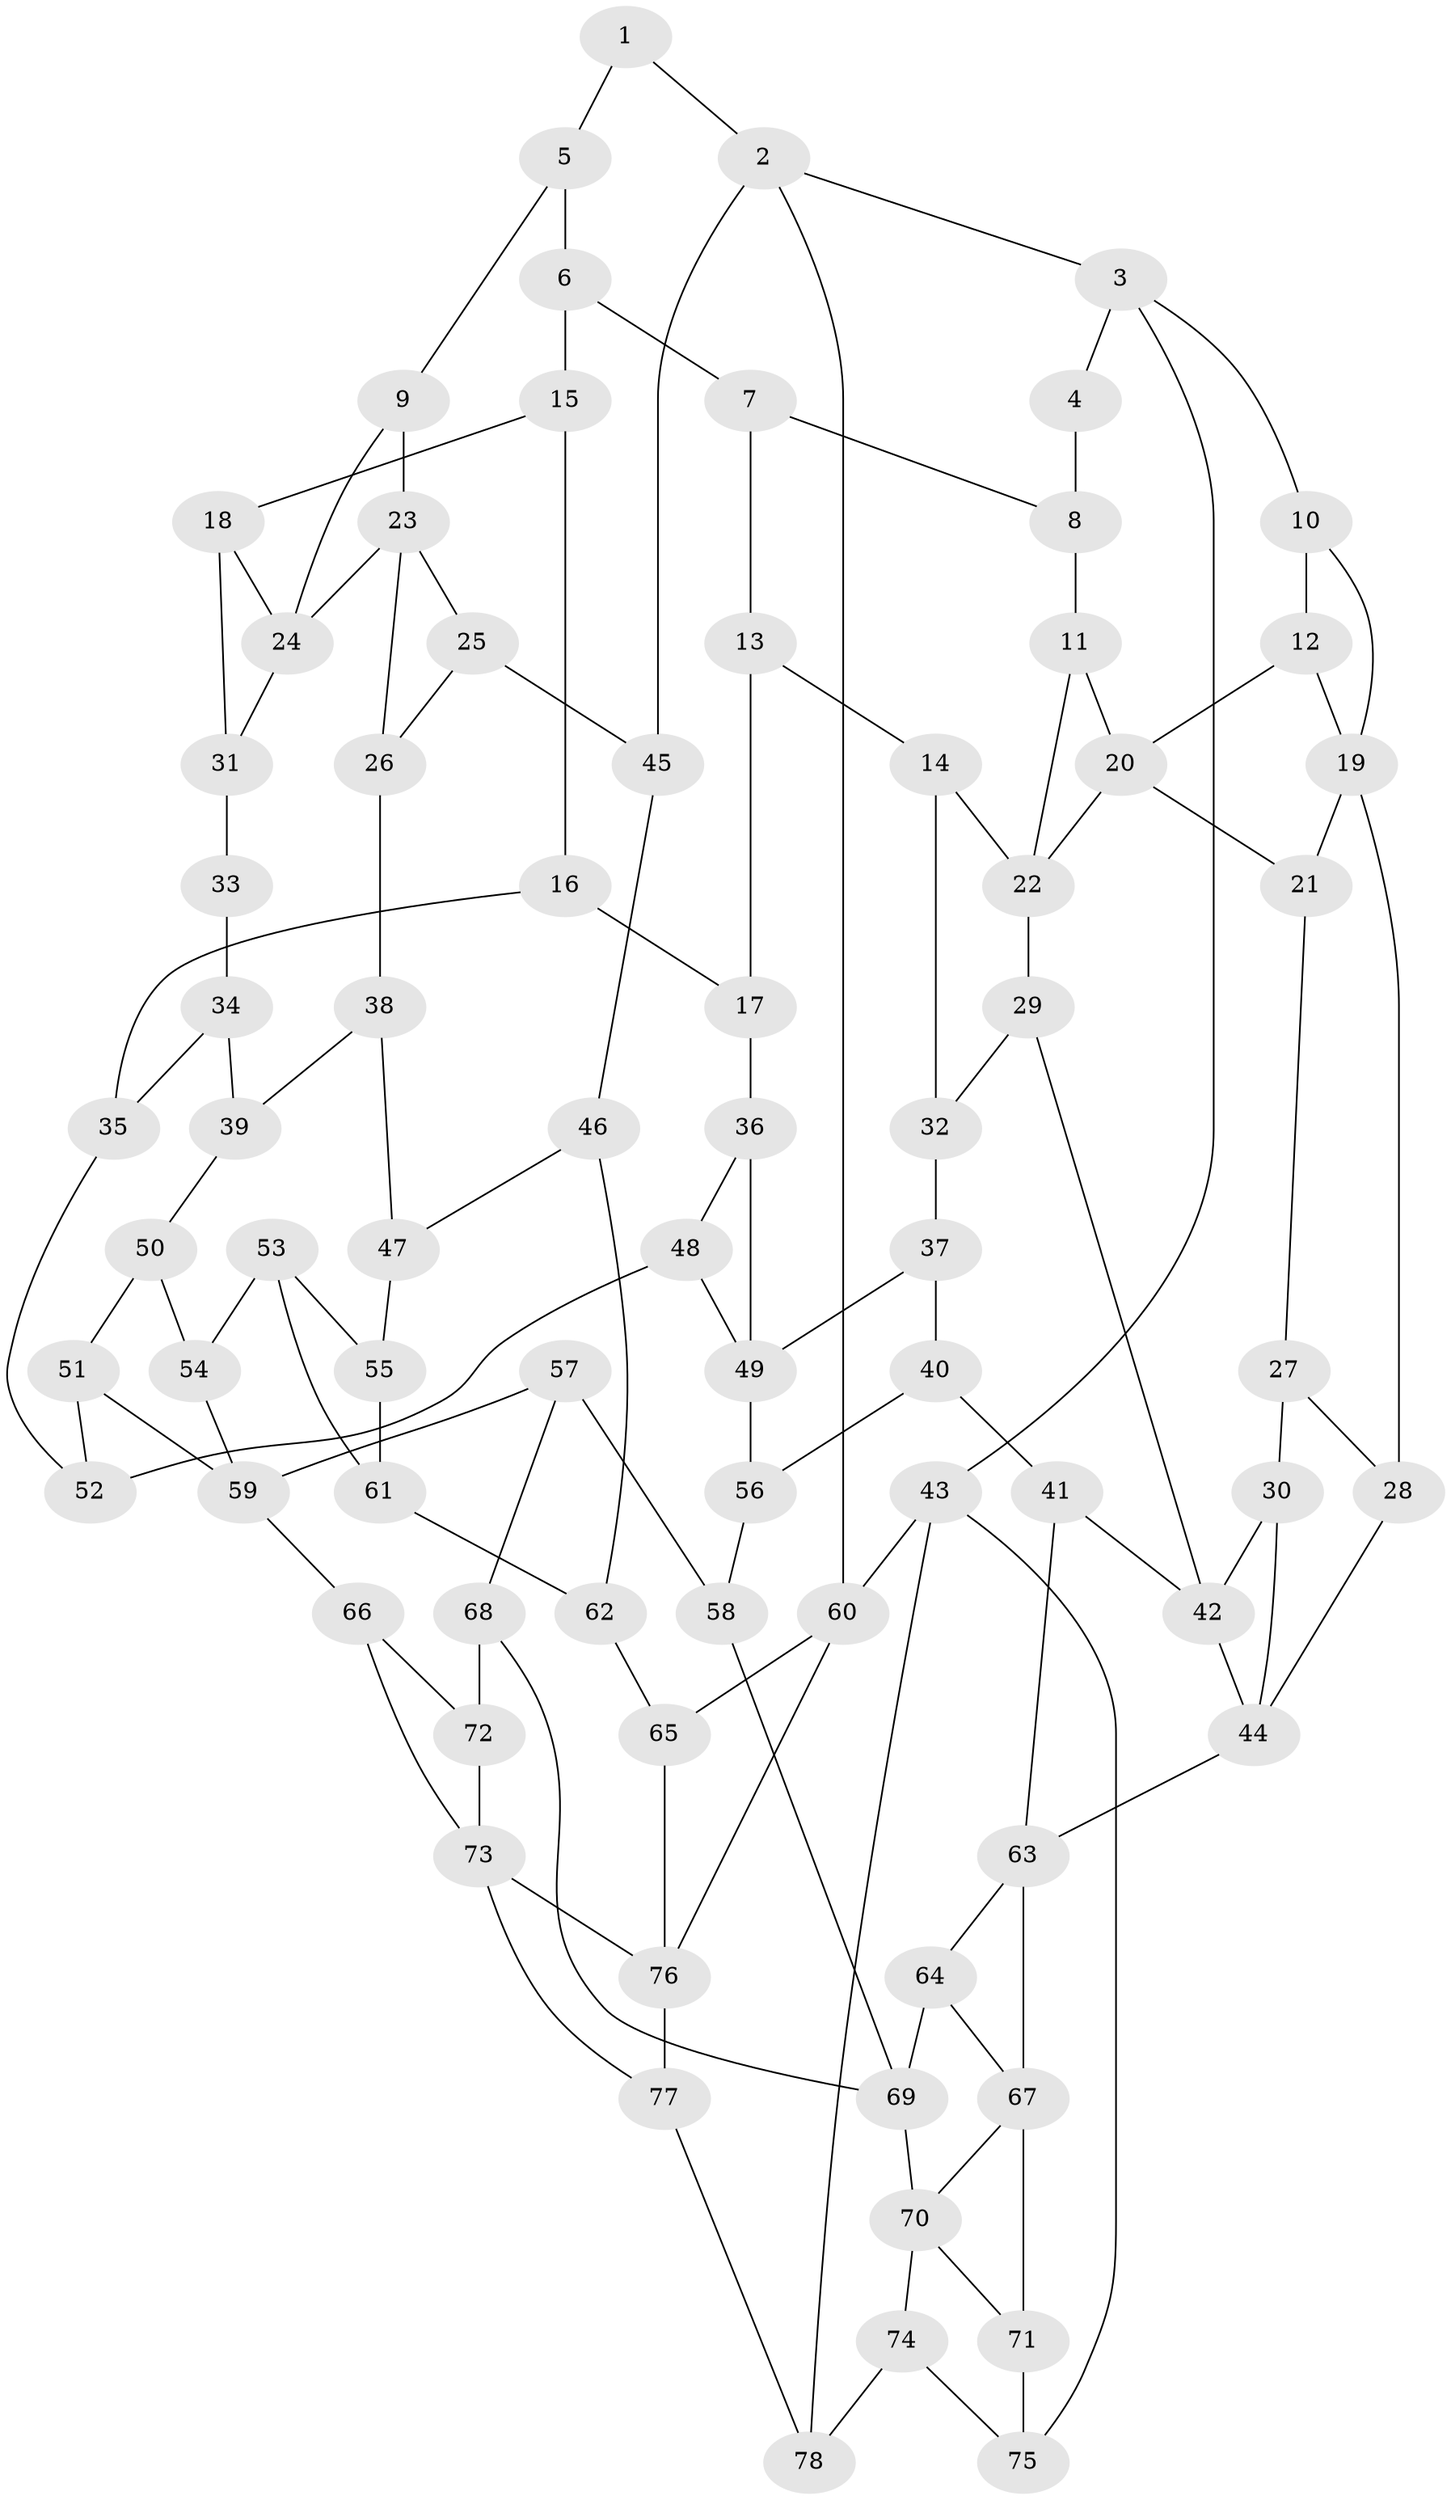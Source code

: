 // original degree distribution, {3: 0.01818181818181818, 6: 0.2727272727272727, 4: 0.2909090909090909, 5: 0.41818181818181815}
// Generated by graph-tools (version 1.1) at 2025/38/03/04/25 23:38:26]
// undirected, 78 vertices, 125 edges
graph export_dot {
  node [color=gray90,style=filled];
  1;
  2;
  3;
  4;
  5;
  6;
  7;
  8;
  9;
  10;
  11;
  12;
  13;
  14;
  15;
  16;
  17;
  18;
  19;
  20;
  21;
  22;
  23;
  24;
  25;
  26;
  27;
  28;
  29;
  30;
  31;
  32;
  33;
  34;
  35;
  36;
  37;
  38;
  39;
  40;
  41;
  42;
  43;
  44;
  45;
  46;
  47;
  48;
  49;
  50;
  51;
  52;
  53;
  54;
  55;
  56;
  57;
  58;
  59;
  60;
  61;
  62;
  63;
  64;
  65;
  66;
  67;
  68;
  69;
  70;
  71;
  72;
  73;
  74;
  75;
  76;
  77;
  78;
  1 -- 2 [weight=1.0];
  1 -- 5 [weight=1.0];
  2 -- 3 [weight=1.0];
  2 -- 45 [weight=1.0];
  2 -- 60 [weight=1.0];
  3 -- 4 [weight=1.0];
  3 -- 10 [weight=1.0];
  3 -- 43 [weight=1.0];
  4 -- 8 [weight=1.0];
  5 -- 6 [weight=1.0];
  5 -- 9 [weight=1.0];
  6 -- 7 [weight=1.0];
  6 -- 15 [weight=1.0];
  7 -- 8 [weight=1.0];
  7 -- 13 [weight=1.0];
  8 -- 11 [weight=1.0];
  9 -- 23 [weight=1.0];
  9 -- 24 [weight=1.0];
  10 -- 12 [weight=1.0];
  10 -- 19 [weight=1.0];
  11 -- 20 [weight=1.0];
  11 -- 22 [weight=1.0];
  12 -- 19 [weight=1.0];
  12 -- 20 [weight=1.0];
  13 -- 14 [weight=1.0];
  13 -- 17 [weight=1.0];
  14 -- 22 [weight=1.0];
  14 -- 32 [weight=1.0];
  15 -- 16 [weight=1.0];
  15 -- 18 [weight=1.0];
  16 -- 17 [weight=1.0];
  16 -- 35 [weight=1.0];
  17 -- 36 [weight=1.0];
  18 -- 24 [weight=1.0];
  18 -- 31 [weight=1.0];
  19 -- 21 [weight=1.0];
  19 -- 28 [weight=1.0];
  20 -- 21 [weight=1.0];
  20 -- 22 [weight=1.0];
  21 -- 27 [weight=1.0];
  22 -- 29 [weight=1.0];
  23 -- 24 [weight=1.0];
  23 -- 25 [weight=1.0];
  23 -- 26 [weight=1.0];
  24 -- 31 [weight=1.0];
  25 -- 26 [weight=1.0];
  25 -- 45 [weight=2.0];
  26 -- 38 [weight=1.0];
  27 -- 28 [weight=1.0];
  27 -- 30 [weight=2.0];
  28 -- 44 [weight=1.0];
  29 -- 32 [weight=1.0];
  29 -- 42 [weight=1.0];
  30 -- 42 [weight=1.0];
  30 -- 44 [weight=1.0];
  31 -- 33 [weight=2.0];
  32 -- 37 [weight=1.0];
  33 -- 34 [weight=1.0];
  34 -- 35 [weight=1.0];
  34 -- 39 [weight=1.0];
  35 -- 52 [weight=1.0];
  36 -- 48 [weight=1.0];
  36 -- 49 [weight=1.0];
  37 -- 40 [weight=1.0];
  37 -- 49 [weight=1.0];
  38 -- 39 [weight=1.0];
  38 -- 47 [weight=1.0];
  39 -- 50 [weight=1.0];
  40 -- 41 [weight=1.0];
  40 -- 56 [weight=1.0];
  41 -- 42 [weight=1.0];
  41 -- 63 [weight=1.0];
  42 -- 44 [weight=1.0];
  43 -- 60 [weight=1.0];
  43 -- 75 [weight=1.0];
  43 -- 78 [weight=1.0];
  44 -- 63 [weight=1.0];
  45 -- 46 [weight=1.0];
  46 -- 47 [weight=1.0];
  46 -- 62 [weight=1.0];
  47 -- 55 [weight=2.0];
  48 -- 49 [weight=1.0];
  48 -- 52 [weight=2.0];
  49 -- 56 [weight=1.0];
  50 -- 51 [weight=1.0];
  50 -- 54 [weight=1.0];
  51 -- 52 [weight=1.0];
  51 -- 59 [weight=1.0];
  53 -- 54 [weight=1.0];
  53 -- 55 [weight=1.0];
  53 -- 61 [weight=1.0];
  54 -- 59 [weight=1.0];
  55 -- 61 [weight=1.0];
  56 -- 58 [weight=1.0];
  57 -- 58 [weight=1.0];
  57 -- 59 [weight=1.0];
  57 -- 68 [weight=1.0];
  58 -- 69 [weight=1.0];
  59 -- 66 [weight=1.0];
  60 -- 65 [weight=1.0];
  60 -- 76 [weight=1.0];
  61 -- 62 [weight=1.0];
  62 -- 65 [weight=2.0];
  63 -- 64 [weight=1.0];
  63 -- 67 [weight=1.0];
  64 -- 67 [weight=1.0];
  64 -- 69 [weight=1.0];
  65 -- 76 [weight=1.0];
  66 -- 72 [weight=1.0];
  66 -- 73 [weight=1.0];
  67 -- 70 [weight=1.0];
  67 -- 71 [weight=1.0];
  68 -- 69 [weight=1.0];
  68 -- 72 [weight=2.0];
  69 -- 70 [weight=1.0];
  70 -- 71 [weight=1.0];
  70 -- 74 [weight=1.0];
  71 -- 75 [weight=2.0];
  72 -- 73 [weight=1.0];
  73 -- 76 [weight=1.0];
  73 -- 77 [weight=1.0];
  74 -- 75 [weight=1.0];
  74 -- 78 [weight=1.0];
  76 -- 77 [weight=1.0];
  77 -- 78 [weight=1.0];
}
